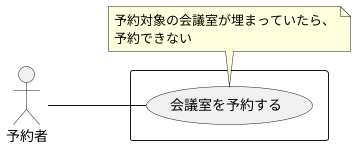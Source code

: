 @startuml
left to right direction

actor 予約者
rectangle  {
    予約者 -- (会議室を予約する)
}

note bottom of (会議室を予約する)
予約対象の会議室が埋まっていたら、
予約できない
end note
@enduml
